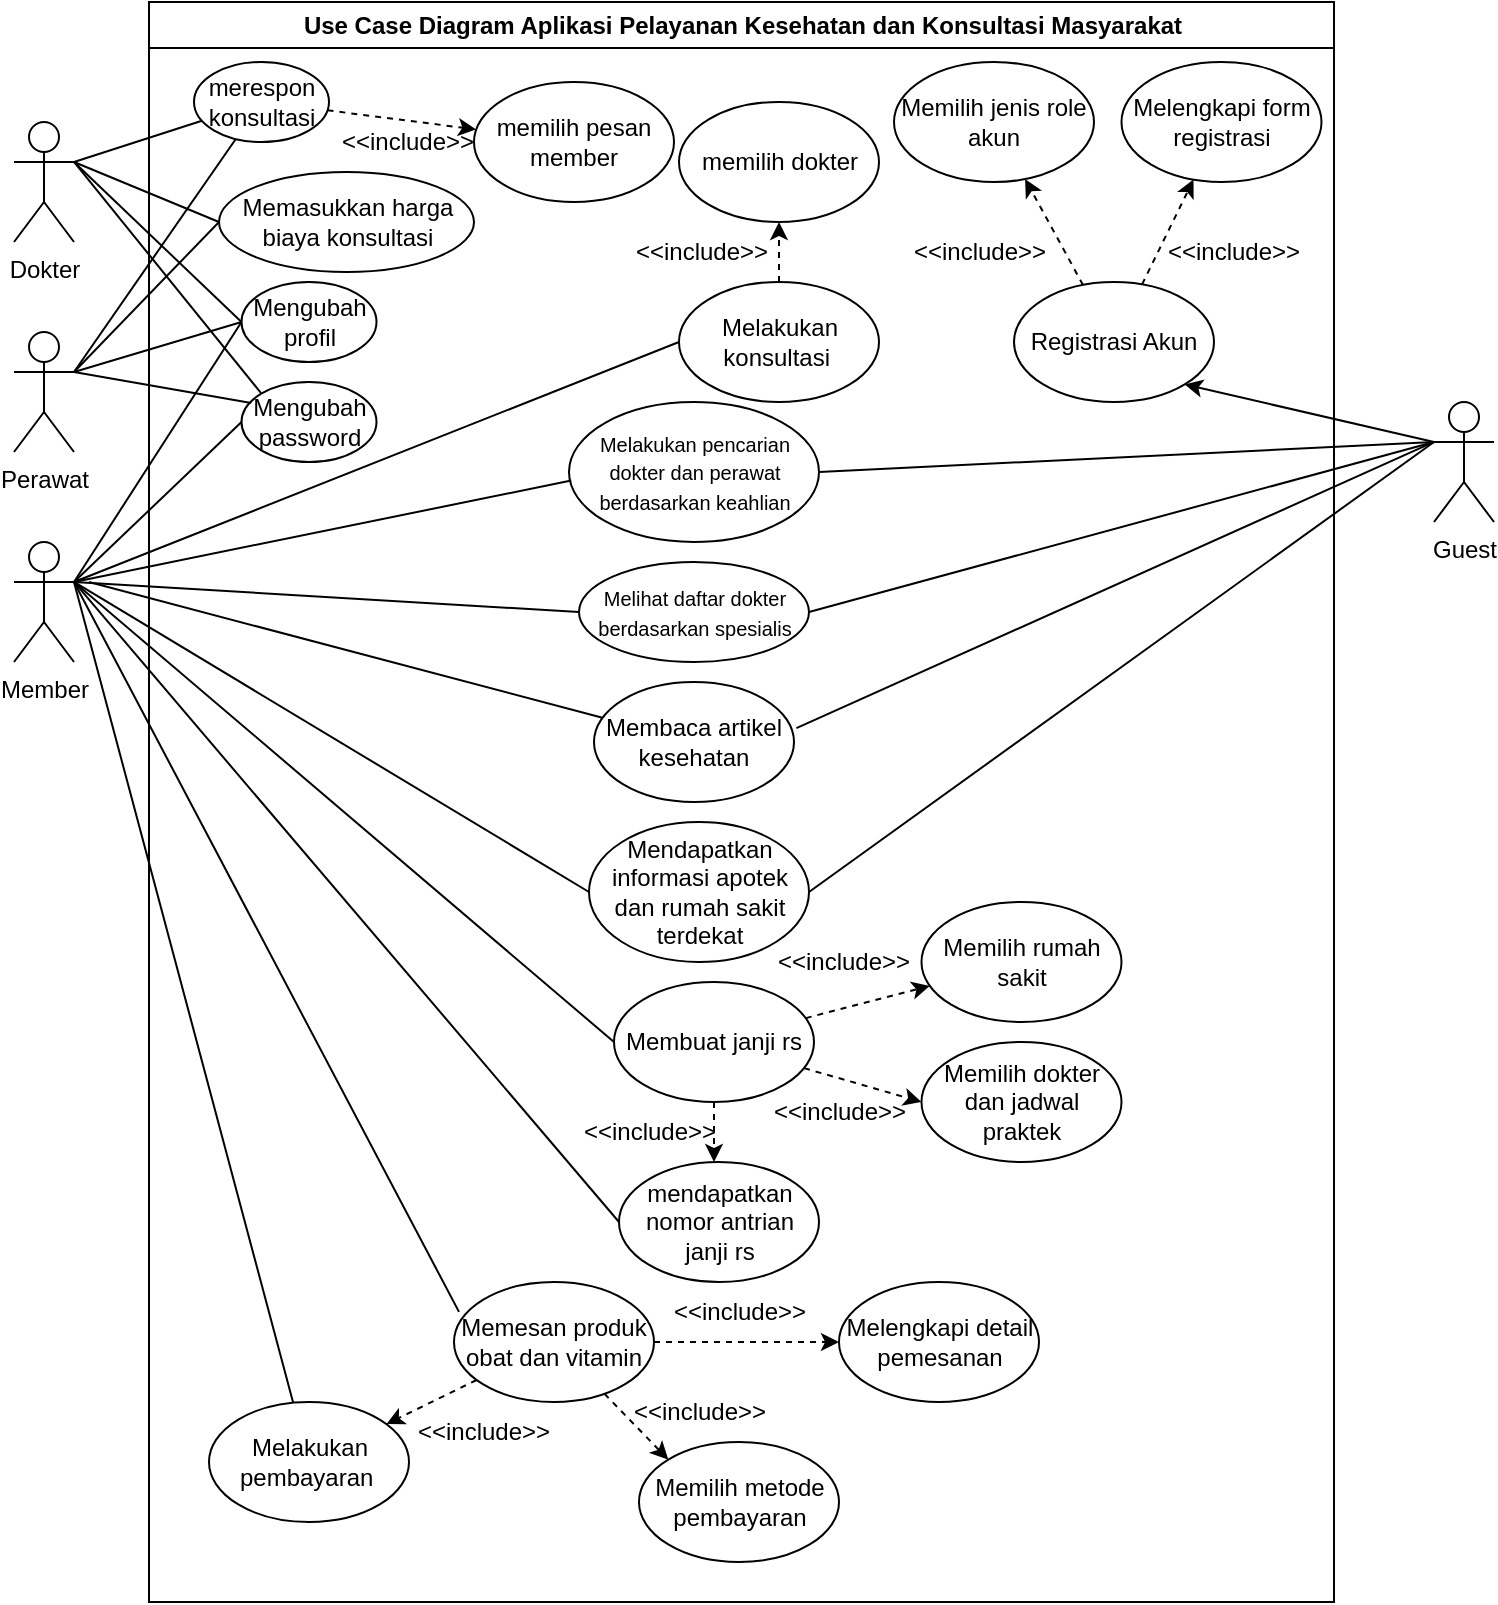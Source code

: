<mxfile version="20.8.16" type="device"><diagram name="Page-1" id="_MsJmbqIlTJtQ0q3fi2_"><mxGraphModel dx="1727" dy="-1177" grid="1" gridSize="10" guides="1" tooltips="1" connect="1" arrows="1" fold="1" page="1" pageScale="1" pageWidth="850" pageHeight="1100" math="0" shadow="0"><root><mxCell id="0"/><mxCell id="1" parent="0"/><mxCell id="FYov83O6Qrbh_qYwmv2M-1" value="Use Case Diagram Aplikasi Pelayanan Kesehatan dan Konsultasi Masyarakat" style="swimlane;whiteSpace=wrap;html=1;" parent="1" vertex="1"><mxGeometry x="197.5" y="2260" width="592.5" height="800" as="geometry"/></mxCell><mxCell id="FYov83O6Qrbh_qYwmv2M-2" style="rounded=0;orthogonalLoop=1;jettySize=auto;html=1;dashed=1;" parent="FYov83O6Qrbh_qYwmv2M-1" source="FYov83O6Qrbh_qYwmv2M-4" target="FYov83O6Qrbh_qYwmv2M-5" edge="1"><mxGeometry relative="1" as="geometry"/></mxCell><mxCell id="FYov83O6Qrbh_qYwmv2M-3" style="rounded=0;orthogonalLoop=1;jettySize=auto;html=1;dashed=1;" parent="FYov83O6Qrbh_qYwmv2M-1" source="FYov83O6Qrbh_qYwmv2M-4" target="FYov83O6Qrbh_qYwmv2M-6" edge="1"><mxGeometry relative="1" as="geometry"/></mxCell><mxCell id="FYov83O6Qrbh_qYwmv2M-4" value="Registrasi Akun" style="ellipse;whiteSpace=wrap;html=1;" parent="FYov83O6Qrbh_qYwmv2M-1" vertex="1"><mxGeometry x="432.5" y="140" width="100" height="60" as="geometry"/></mxCell><mxCell id="FYov83O6Qrbh_qYwmv2M-5" value="Melengkapi form registrasi" style="ellipse;whiteSpace=wrap;html=1;" parent="FYov83O6Qrbh_qYwmv2M-1" vertex="1"><mxGeometry x="486.25" y="30" width="100" height="60" as="geometry"/></mxCell><mxCell id="FYov83O6Qrbh_qYwmv2M-6" value="Memilih jenis role akun" style="ellipse;whiteSpace=wrap;html=1;" parent="FYov83O6Qrbh_qYwmv2M-1" vertex="1"><mxGeometry x="372.5" y="30" width="100" height="60" as="geometry"/></mxCell><mxCell id="FYov83O6Qrbh_qYwmv2M-7" value="&amp;lt;&amp;lt;include&amp;gt;&amp;gt;" style="text;html=1;strokeColor=none;fillColor=none;align=center;verticalAlign=middle;whiteSpace=wrap;rounded=0;" parent="FYov83O6Qrbh_qYwmv2M-1" vertex="1"><mxGeometry x="385" y="110" width="60" height="30" as="geometry"/></mxCell><mxCell id="FYov83O6Qrbh_qYwmv2M-8" value="&amp;lt;&amp;lt;include&amp;gt;&amp;gt;" style="text;html=1;strokeColor=none;fillColor=none;align=center;verticalAlign=middle;whiteSpace=wrap;rounded=0;" parent="FYov83O6Qrbh_qYwmv2M-1" vertex="1"><mxGeometry x="512.5" y="110" width="60" height="30" as="geometry"/></mxCell><mxCell id="FYov83O6Qrbh_qYwmv2M-33" value="Memasukkan harga biaya konsultasi" style="ellipse;whiteSpace=wrap;html=1;fillColor=default;strokeColor=default;" parent="FYov83O6Qrbh_qYwmv2M-1" vertex="1"><mxGeometry x="35" y="85" width="127.5" height="50" as="geometry"/></mxCell><mxCell id="FYov83O6Qrbh_qYwmv2M-34" value="Membaca artikel kesehatan" style="ellipse;whiteSpace=wrap;html=1;" parent="FYov83O6Qrbh_qYwmv2M-1" vertex="1"><mxGeometry x="222.5" y="340" width="100" height="60" as="geometry"/></mxCell><mxCell id="FYov83O6Qrbh_qYwmv2M-35" value="Mendapatkan informasi apotek dan rumah sakit terdekat" style="ellipse;whiteSpace=wrap;html=1;" parent="FYov83O6Qrbh_qYwmv2M-1" vertex="1"><mxGeometry x="220" y="410" width="110" height="70" as="geometry"/></mxCell><mxCell id="FYov83O6Qrbh_qYwmv2M-36" style="rounded=0;orthogonalLoop=1;jettySize=auto;html=1;dashed=1;" parent="FYov83O6Qrbh_qYwmv2M-1" source="FYov83O6Qrbh_qYwmv2M-39" target="FYov83O6Qrbh_qYwmv2M-40" edge="1"><mxGeometry relative="1" as="geometry"/></mxCell><mxCell id="FYov83O6Qrbh_qYwmv2M-37" style="rounded=0;orthogonalLoop=1;jettySize=auto;html=1;entryX=0;entryY=0.5;entryDx=0;entryDy=0;dashed=1;" parent="FYov83O6Qrbh_qYwmv2M-1" source="FYov83O6Qrbh_qYwmv2M-39" target="FYov83O6Qrbh_qYwmv2M-41" edge="1"><mxGeometry relative="1" as="geometry"/></mxCell><mxCell id="FYov83O6Qrbh_qYwmv2M-38" style="edgeStyle=orthogonalEdgeStyle;rounded=0;orthogonalLoop=1;jettySize=auto;html=1;entryX=0.5;entryY=0;entryDx=0;entryDy=0;dashed=1;" parent="FYov83O6Qrbh_qYwmv2M-1" source="FYov83O6Qrbh_qYwmv2M-39" edge="1"><mxGeometry relative="1" as="geometry"><mxPoint x="282.5" y="580" as="targetPoint"/></mxGeometry></mxCell><mxCell id="FYov83O6Qrbh_qYwmv2M-39" value="Membuat janji rs" style="ellipse;whiteSpace=wrap;html=1;" parent="FYov83O6Qrbh_qYwmv2M-1" vertex="1"><mxGeometry x="232.5" y="490" width="100" height="60" as="geometry"/></mxCell><mxCell id="FYov83O6Qrbh_qYwmv2M-40" value="Memilih rumah sakit" style="ellipse;whiteSpace=wrap;html=1;" parent="FYov83O6Qrbh_qYwmv2M-1" vertex="1"><mxGeometry x="386.25" y="450" width="100" height="60" as="geometry"/></mxCell><mxCell id="FYov83O6Qrbh_qYwmv2M-41" value="Memilih dokter dan jadwal praktek" style="ellipse;whiteSpace=wrap;html=1;" parent="FYov83O6Qrbh_qYwmv2M-1" vertex="1"><mxGeometry x="386.25" y="520" width="100" height="60" as="geometry"/></mxCell><mxCell id="FYov83O6Qrbh_qYwmv2M-42" value="&amp;lt;&amp;lt;include&amp;gt;&amp;gt;" style="text;html=1;strokeColor=none;fillColor=none;align=center;verticalAlign=middle;whiteSpace=wrap;rounded=0;" parent="FYov83O6Qrbh_qYwmv2M-1" vertex="1"><mxGeometry x="317.5" y="465" width="60" height="30" as="geometry"/></mxCell><mxCell id="FYov83O6Qrbh_qYwmv2M-43" value="&amp;lt;&amp;lt;include&amp;gt;&amp;gt;" style="text;html=1;strokeColor=none;fillColor=none;align=center;verticalAlign=middle;whiteSpace=wrap;rounded=0;" parent="FYov83O6Qrbh_qYwmv2M-1" vertex="1"><mxGeometry x="315" y="540" width="60" height="30" as="geometry"/></mxCell><mxCell id="FYov83O6Qrbh_qYwmv2M-44" value="mendapatkan nomor antrian janji rs" style="ellipse;whiteSpace=wrap;html=1;" parent="FYov83O6Qrbh_qYwmv2M-1" vertex="1"><mxGeometry x="235" y="580" width="100" height="60" as="geometry"/></mxCell><mxCell id="FYov83O6Qrbh_qYwmv2M-45" value="&amp;lt;&amp;lt;include&amp;gt;&amp;gt;" style="text;html=1;strokeColor=none;fillColor=none;align=center;verticalAlign=middle;whiteSpace=wrap;rounded=0;" parent="FYov83O6Qrbh_qYwmv2M-1" vertex="1"><mxGeometry x="220" y="550" width="60" height="30" as="geometry"/></mxCell><mxCell id="FYov83O6Qrbh_qYwmv2M-46" value="" style="edgeStyle=orthogonalEdgeStyle;rounded=0;orthogonalLoop=1;jettySize=auto;html=1;dashed=1;" parent="FYov83O6Qrbh_qYwmv2M-1" source="FYov83O6Qrbh_qYwmv2M-49" target="FYov83O6Qrbh_qYwmv2M-50" edge="1"><mxGeometry relative="1" as="geometry"/></mxCell><mxCell id="FYov83O6Qrbh_qYwmv2M-47" style="rounded=0;orthogonalLoop=1;jettySize=auto;html=1;entryX=0;entryY=0;entryDx=0;entryDy=0;dashed=1;" parent="FYov83O6Qrbh_qYwmv2M-1" source="FYov83O6Qrbh_qYwmv2M-49" target="FYov83O6Qrbh_qYwmv2M-51" edge="1"><mxGeometry relative="1" as="geometry"/></mxCell><mxCell id="FYov83O6Qrbh_qYwmv2M-48" style="rounded=0;orthogonalLoop=1;jettySize=auto;html=1;dashed=1;" parent="FYov83O6Qrbh_qYwmv2M-1" source="FYov83O6Qrbh_qYwmv2M-49" target="FYov83O6Qrbh_qYwmv2M-54" edge="1"><mxGeometry relative="1" as="geometry"/></mxCell><mxCell id="FYov83O6Qrbh_qYwmv2M-49" value="Memesan produk obat dan vitamin" style="ellipse;whiteSpace=wrap;html=1;fillColor=default;strokeColor=default;" parent="FYov83O6Qrbh_qYwmv2M-1" vertex="1"><mxGeometry x="152.5" y="640" width="100" height="60" as="geometry"/></mxCell><mxCell id="FYov83O6Qrbh_qYwmv2M-50" value="Melengkapi detail pemesanan" style="ellipse;whiteSpace=wrap;html=1;" parent="FYov83O6Qrbh_qYwmv2M-1" vertex="1"><mxGeometry x="345" y="640" width="100" height="60" as="geometry"/></mxCell><mxCell id="FYov83O6Qrbh_qYwmv2M-51" value="Memilih metode pembayaran" style="ellipse;whiteSpace=wrap;html=1;" parent="FYov83O6Qrbh_qYwmv2M-1" vertex="1"><mxGeometry x="245" y="720" width="100" height="60" as="geometry"/></mxCell><mxCell id="FYov83O6Qrbh_qYwmv2M-52" value="&amp;lt;&amp;lt;include&amp;gt;&amp;gt;" style="text;html=1;strokeColor=none;fillColor=none;align=center;verticalAlign=middle;whiteSpace=wrap;rounded=0;" parent="FYov83O6Qrbh_qYwmv2M-1" vertex="1"><mxGeometry x="137.5" y="700" width="60" height="30" as="geometry"/></mxCell><mxCell id="FYov83O6Qrbh_qYwmv2M-53" value="&amp;lt;&amp;lt;include&amp;gt;&amp;gt;" style="text;html=1;strokeColor=none;fillColor=none;align=center;verticalAlign=middle;whiteSpace=wrap;rounded=0;" parent="FYov83O6Qrbh_qYwmv2M-1" vertex="1"><mxGeometry x="245" y="690" width="60" height="30" as="geometry"/></mxCell><mxCell id="FYov83O6Qrbh_qYwmv2M-54" value="Melakukan pembayaran&amp;nbsp;" style="ellipse;whiteSpace=wrap;html=1;" parent="FYov83O6Qrbh_qYwmv2M-1" vertex="1"><mxGeometry x="30" y="700" width="100" height="60" as="geometry"/></mxCell><mxCell id="FYov83O6Qrbh_qYwmv2M-77" value="&amp;lt;&amp;lt;include&amp;gt;&amp;gt;" style="text;html=1;strokeColor=none;fillColor=none;align=center;verticalAlign=middle;whiteSpace=wrap;rounded=0;" parent="FYov83O6Qrbh_qYwmv2M-1" vertex="1"><mxGeometry x="265" y="640" width="60" height="30" as="geometry"/></mxCell><mxCell id="FYov83O6Qrbh_qYwmv2M-86" value="&lt;font style=&quot;font-size: 10px;&quot;&gt;Melakukan pencarian dokter dan perawat berdasarkan keahlian&lt;/font&gt;" style="ellipse;whiteSpace=wrap;html=1;" parent="FYov83O6Qrbh_qYwmv2M-1" vertex="1"><mxGeometry x="210" y="200" width="125" height="70" as="geometry"/></mxCell><mxCell id="FYov83O6Qrbh_qYwmv2M-87" value="&lt;span style=&quot;font-size: 10px;&quot;&gt;Melihat daftar dokter berdasarkan spesialis&lt;/span&gt;" style="ellipse;whiteSpace=wrap;html=1;" parent="FYov83O6Qrbh_qYwmv2M-1" vertex="1"><mxGeometry x="215" y="280" width="115" height="50" as="geometry"/></mxCell><mxCell id="FYov83O6Qrbh_qYwmv2M-199" value="" style="edgeStyle=none;rounded=0;orthogonalLoop=1;jettySize=auto;html=1;startArrow=none;startFill=0;endArrow=classic;endFill=1;dashed=1;" parent="FYov83O6Qrbh_qYwmv2M-1" source="FYov83O6Qrbh_qYwmv2M-192" target="FYov83O6Qrbh_qYwmv2M-197" edge="1"><mxGeometry relative="1" as="geometry"/></mxCell><mxCell id="FYov83O6Qrbh_qYwmv2M-192" value="Melakukan konsultasi&amp;nbsp;" style="ellipse;whiteSpace=wrap;html=1;" parent="FYov83O6Qrbh_qYwmv2M-1" vertex="1"><mxGeometry x="265" y="140" width="100" height="60" as="geometry"/></mxCell><mxCell id="FYov83O6Qrbh_qYwmv2M-202" style="edgeStyle=none;rounded=0;orthogonalLoop=1;jettySize=auto;html=1;dashed=1;startArrow=none;startFill=0;endArrow=classic;endFill=1;" parent="FYov83O6Qrbh_qYwmv2M-1" source="FYov83O6Qrbh_qYwmv2M-194" target="FYov83O6Qrbh_qYwmv2M-201" edge="1"><mxGeometry relative="1" as="geometry"/></mxCell><mxCell id="FYov83O6Qrbh_qYwmv2M-194" value="merespon konsultasi" style="ellipse;whiteSpace=wrap;html=1;fillColor=default;strokeColor=default;" parent="FYov83O6Qrbh_qYwmv2M-1" vertex="1"><mxGeometry x="22.5" y="30" width="67.5" height="40" as="geometry"/></mxCell><mxCell id="FYov83O6Qrbh_qYwmv2M-197" value="memilih dokter" style="ellipse;whiteSpace=wrap;html=1;" parent="FYov83O6Qrbh_qYwmv2M-1" vertex="1"><mxGeometry x="265" y="50" width="100" height="60" as="geometry"/></mxCell><mxCell id="FYov83O6Qrbh_qYwmv2M-198" style="edgeStyle=none;rounded=0;orthogonalLoop=1;jettySize=auto;html=1;exitX=0.5;exitY=0;exitDx=0;exitDy=0;startArrow=none;startFill=0;endArrow=none;endFill=0;" parent="FYov83O6Qrbh_qYwmv2M-1" source="FYov83O6Qrbh_qYwmv2M-192" target="FYov83O6Qrbh_qYwmv2M-192" edge="1"><mxGeometry relative="1" as="geometry"/></mxCell><mxCell id="FYov83O6Qrbh_qYwmv2M-200" value="&amp;lt;&amp;lt;include&amp;gt;&amp;gt;" style="text;html=1;strokeColor=none;fillColor=none;align=center;verticalAlign=middle;whiteSpace=wrap;rounded=0;" parent="FYov83O6Qrbh_qYwmv2M-1" vertex="1"><mxGeometry x="252.5" y="110" width="47.5" height="30" as="geometry"/></mxCell><mxCell id="FYov83O6Qrbh_qYwmv2M-201" value="memilih pesan member" style="ellipse;whiteSpace=wrap;html=1;" parent="FYov83O6Qrbh_qYwmv2M-1" vertex="1"><mxGeometry x="162.5" y="40" width="100" height="60" as="geometry"/></mxCell><mxCell id="FYov83O6Qrbh_qYwmv2M-203" value="&amp;lt;&amp;lt;include&amp;gt;&amp;gt;" style="text;html=1;strokeColor=none;fillColor=none;align=center;verticalAlign=middle;whiteSpace=wrap;rounded=0;" parent="FYov83O6Qrbh_qYwmv2M-1" vertex="1"><mxGeometry x="105" y="55" width="47.5" height="30" as="geometry"/></mxCell><mxCell id="ZeCUqsGxBGgo8CXw-VUg-1" value="Mengubah profil" style="ellipse;whiteSpace=wrap;html=1;fillColor=default;strokeColor=default;" vertex="1" parent="FYov83O6Qrbh_qYwmv2M-1"><mxGeometry x="46.25" y="140" width="67.5" height="40" as="geometry"/></mxCell><mxCell id="ZeCUqsGxBGgo8CXw-VUg-5" value="Mengubah password" style="ellipse;whiteSpace=wrap;html=1;fillColor=default;strokeColor=default;" vertex="1" parent="FYov83O6Qrbh_qYwmv2M-1"><mxGeometry x="46.25" y="190" width="67.5" height="40" as="geometry"/></mxCell><mxCell id="FYov83O6Qrbh_qYwmv2M-101" style="rounded=0;orthogonalLoop=1;jettySize=auto;html=1;entryX=0;entryY=0.5;entryDx=0;entryDy=0;exitX=1;exitY=0.333;exitDx=0;exitDy=0;exitPerimeter=0;endArrow=none;endFill=0;" parent="1" source="FYov83O6Qrbh_qYwmv2M-102" target="FYov83O6Qrbh_qYwmv2M-33" edge="1"><mxGeometry relative="1" as="geometry"><mxPoint x="157.5" y="2445" as="sourcePoint"/></mxGeometry></mxCell><mxCell id="FYov83O6Qrbh_qYwmv2M-195" style="edgeStyle=none;rounded=0;orthogonalLoop=1;jettySize=auto;html=1;startArrow=none;startFill=0;endArrow=none;endFill=0;exitX=1;exitY=0.333;exitDx=0;exitDy=0;exitPerimeter=0;" parent="1" source="FYov83O6Qrbh_qYwmv2M-102" target="FYov83O6Qrbh_qYwmv2M-194" edge="1"><mxGeometry relative="1" as="geometry"/></mxCell><mxCell id="ZeCUqsGxBGgo8CXw-VUg-2" style="rounded=0;orthogonalLoop=1;jettySize=auto;html=1;entryX=0;entryY=0.5;entryDx=0;entryDy=0;endArrow=none;endFill=0;" edge="1" parent="1" target="ZeCUqsGxBGgo8CXw-VUg-1"><mxGeometry relative="1" as="geometry"><mxPoint x="160" y="2340" as="sourcePoint"/></mxGeometry></mxCell><mxCell id="ZeCUqsGxBGgo8CXw-VUg-7" style="edgeStyle=none;rounded=0;orthogonalLoop=1;jettySize=auto;html=1;entryX=0;entryY=0;entryDx=0;entryDy=0;endArrow=none;endFill=0;exitX=1;exitY=0.333;exitDx=0;exitDy=0;exitPerimeter=0;" edge="1" parent="1" source="FYov83O6Qrbh_qYwmv2M-102" target="ZeCUqsGxBGgo8CXw-VUg-5"><mxGeometry relative="1" as="geometry"/></mxCell><mxCell id="FYov83O6Qrbh_qYwmv2M-102" value="Dokter" style="shape=umlActor;verticalLabelPosition=bottom;verticalAlign=top;html=1;outlineConnect=0;" parent="1" vertex="1"><mxGeometry x="130" y="2320" width="30" height="60" as="geometry"/></mxCell><mxCell id="FYov83O6Qrbh_qYwmv2M-103" style="rounded=0;orthogonalLoop=1;jettySize=auto;html=1;entryX=0;entryY=0.5;entryDx=0;entryDy=0;exitX=1;exitY=0.333;exitDx=0;exitDy=0;exitPerimeter=0;endArrow=none;endFill=0;" parent="1" source="FYov83O6Qrbh_qYwmv2M-104" target="FYov83O6Qrbh_qYwmv2M-33" edge="1"><mxGeometry relative="1" as="geometry"/></mxCell><mxCell id="FYov83O6Qrbh_qYwmv2M-196" style="edgeStyle=none;rounded=0;orthogonalLoop=1;jettySize=auto;html=1;startArrow=none;startFill=0;endArrow=none;endFill=0;exitX=1;exitY=0.333;exitDx=0;exitDy=0;exitPerimeter=0;" parent="1" source="FYov83O6Qrbh_qYwmv2M-104" target="FYov83O6Qrbh_qYwmv2M-194" edge="1"><mxGeometry relative="1" as="geometry"><mxPoint x="160" y="2450" as="sourcePoint"/></mxGeometry></mxCell><mxCell id="ZeCUqsGxBGgo8CXw-VUg-3" style="edgeStyle=none;rounded=0;orthogonalLoop=1;jettySize=auto;html=1;entryX=0;entryY=0.5;entryDx=0;entryDy=0;endArrow=none;endFill=0;exitX=1;exitY=0.333;exitDx=0;exitDy=0;exitPerimeter=0;" edge="1" parent="1" source="FYov83O6Qrbh_qYwmv2M-104" target="ZeCUqsGxBGgo8CXw-VUg-1"><mxGeometry relative="1" as="geometry"/></mxCell><mxCell id="ZeCUqsGxBGgo8CXw-VUg-6" style="edgeStyle=none;rounded=0;orthogonalLoop=1;jettySize=auto;html=1;entryX=0.072;entryY=0.263;entryDx=0;entryDy=0;endArrow=none;endFill=0;entryPerimeter=0;exitX=1;exitY=0.333;exitDx=0;exitDy=0;exitPerimeter=0;" edge="1" parent="1" source="FYov83O6Qrbh_qYwmv2M-104" target="ZeCUqsGxBGgo8CXw-VUg-5"><mxGeometry relative="1" as="geometry"><mxPoint x="160" y="2450" as="sourcePoint"/><Array as="points"/></mxGeometry></mxCell><mxCell id="FYov83O6Qrbh_qYwmv2M-104" value="Perawat" style="shape=umlActor;verticalLabelPosition=bottom;verticalAlign=top;html=1;outlineConnect=0;" parent="1" vertex="1"><mxGeometry x="130" y="2425" width="30" height="60" as="geometry"/></mxCell><mxCell id="FYov83O6Qrbh_qYwmv2M-105" style="rounded=0;orthogonalLoop=1;jettySize=auto;html=1;endArrow=none;endFill=0;" parent="1" target="FYov83O6Qrbh_qYwmv2M-34" edge="1"><mxGeometry relative="1" as="geometry"><mxPoint x="167.5" y="2550" as="sourcePoint"/></mxGeometry></mxCell><mxCell id="FYov83O6Qrbh_qYwmv2M-106" style="rounded=0;orthogonalLoop=1;jettySize=auto;html=1;entryX=0;entryY=0.5;entryDx=0;entryDy=0;exitX=1;exitY=0.333;exitDx=0;exitDy=0;exitPerimeter=0;endArrow=none;endFill=0;" parent="1" source="FYov83O6Qrbh_qYwmv2M-113" target="FYov83O6Qrbh_qYwmv2M-35" edge="1"><mxGeometry relative="1" as="geometry"/></mxCell><mxCell id="FYov83O6Qrbh_qYwmv2M-107" style="rounded=0;orthogonalLoop=1;jettySize=auto;html=1;entryX=0;entryY=0.5;entryDx=0;entryDy=0;exitX=1;exitY=0.333;exitDx=0;exitDy=0;exitPerimeter=0;endArrow=none;endFill=0;" parent="1" source="FYov83O6Qrbh_qYwmv2M-113" target="FYov83O6Qrbh_qYwmv2M-39" edge="1"><mxGeometry relative="1" as="geometry"/></mxCell><mxCell id="FYov83O6Qrbh_qYwmv2M-108" style="rounded=0;orthogonalLoop=1;jettySize=auto;html=1;entryX=0;entryY=0.5;entryDx=0;entryDy=0;exitX=1;exitY=0.333;exitDx=0;exitDy=0;exitPerimeter=0;endArrow=none;endFill=0;" parent="1" source="FYov83O6Qrbh_qYwmv2M-113" target="FYov83O6Qrbh_qYwmv2M-44" edge="1"><mxGeometry relative="1" as="geometry"/></mxCell><mxCell id="FYov83O6Qrbh_qYwmv2M-109" style="rounded=0;orthogonalLoop=1;jettySize=auto;html=1;entryX=0.025;entryY=0.249;entryDx=0;entryDy=0;entryPerimeter=0;exitX=1;exitY=0.333;exitDx=0;exitDy=0;exitPerimeter=0;endArrow=none;endFill=0;" parent="1" source="FYov83O6Qrbh_qYwmv2M-113" target="FYov83O6Qrbh_qYwmv2M-49" edge="1"><mxGeometry relative="1" as="geometry"><mxPoint x="157.5" y="2590" as="sourcePoint"/></mxGeometry></mxCell><mxCell id="FYov83O6Qrbh_qYwmv2M-110" style="rounded=0;orthogonalLoop=1;jettySize=auto;html=1;exitX=1;exitY=0.333;exitDx=0;exitDy=0;exitPerimeter=0;endArrow=none;endFill=0;" parent="1" source="FYov83O6Qrbh_qYwmv2M-113" target="FYov83O6Qrbh_qYwmv2M-54" edge="1"><mxGeometry relative="1" as="geometry"/></mxCell><mxCell id="FYov83O6Qrbh_qYwmv2M-111" style="rounded=0;orthogonalLoop=1;jettySize=auto;html=1;entryX=0.009;entryY=0.561;entryDx=0;entryDy=0;entryPerimeter=0;exitX=1;exitY=0.333;exitDx=0;exitDy=0;exitPerimeter=0;endArrow=none;endFill=0;" parent="1" source="FYov83O6Qrbh_qYwmv2M-113" target="FYov83O6Qrbh_qYwmv2M-86" edge="1"><mxGeometry relative="1" as="geometry"><mxPoint x="430" y="2660" as="targetPoint"/></mxGeometry></mxCell><mxCell id="FYov83O6Qrbh_qYwmv2M-112" style="rounded=0;orthogonalLoop=1;jettySize=auto;html=1;entryX=0;entryY=0.5;entryDx=0;entryDy=0;exitX=1;exitY=0.333;exitDx=0;exitDy=0;exitPerimeter=0;endArrow=none;endFill=0;" parent="1" source="FYov83O6Qrbh_qYwmv2M-113" target="FYov83O6Qrbh_qYwmv2M-87" edge="1"><mxGeometry relative="1" as="geometry"/></mxCell><mxCell id="FYov83O6Qrbh_qYwmv2M-193" style="rounded=0;orthogonalLoop=1;jettySize=auto;html=1;entryX=0;entryY=0.5;entryDx=0;entryDy=0;startArrow=none;startFill=0;endArrow=none;endFill=0;" parent="1" target="FYov83O6Qrbh_qYwmv2M-192" edge="1"><mxGeometry relative="1" as="geometry"><mxPoint x="160" y="2550" as="sourcePoint"/></mxGeometry></mxCell><mxCell id="ZeCUqsGxBGgo8CXw-VUg-4" style="edgeStyle=none;rounded=0;orthogonalLoop=1;jettySize=auto;html=1;entryX=0;entryY=0.5;entryDx=0;entryDy=0;endArrow=none;endFill=0;exitX=1;exitY=0.333;exitDx=0;exitDy=0;exitPerimeter=0;" edge="1" parent="1" source="FYov83O6Qrbh_qYwmv2M-113" target="ZeCUqsGxBGgo8CXw-VUg-1"><mxGeometry relative="1" as="geometry"/></mxCell><mxCell id="ZeCUqsGxBGgo8CXw-VUg-8" style="edgeStyle=none;rounded=0;orthogonalLoop=1;jettySize=auto;html=1;entryX=0;entryY=0.5;entryDx=0;entryDy=0;endArrow=none;endFill=0;" edge="1" parent="1" target="ZeCUqsGxBGgo8CXw-VUg-5"><mxGeometry relative="1" as="geometry"><mxPoint x="160" y="2550" as="sourcePoint"/></mxGeometry></mxCell><mxCell id="FYov83O6Qrbh_qYwmv2M-113" value="Member" style="shape=umlActor;verticalLabelPosition=bottom;verticalAlign=top;html=1;outlineConnect=0;" parent="1" vertex="1"><mxGeometry x="130" y="2530" width="30" height="60" as="geometry"/></mxCell><mxCell id="FYov83O6Qrbh_qYwmv2M-114" style="rounded=0;orthogonalLoop=1;jettySize=auto;html=1;entryX=1.012;entryY=0.385;entryDx=0;entryDy=0;entryPerimeter=0;exitX=0;exitY=0.333;exitDx=0;exitDy=0;exitPerimeter=0;endArrow=none;endFill=0;" parent="1" source="FYov83O6Qrbh_qYwmv2M-119" target="FYov83O6Qrbh_qYwmv2M-34" edge="1"><mxGeometry relative="1" as="geometry"><mxPoint x="870" y="2880" as="sourcePoint"/><mxPoint x="460" y="2880" as="targetPoint"/><Array as="points"/></mxGeometry></mxCell><mxCell id="FYov83O6Qrbh_qYwmv2M-115" style="rounded=0;orthogonalLoop=1;jettySize=auto;html=1;entryX=1;entryY=0.5;entryDx=0;entryDy=0;exitX=0;exitY=0.333;exitDx=0;exitDy=0;exitPerimeter=0;endArrow=none;endFill=0;" parent="1" source="FYov83O6Qrbh_qYwmv2M-119" target="FYov83O6Qrbh_qYwmv2M-35" edge="1"><mxGeometry relative="1" as="geometry"/></mxCell><mxCell id="FYov83O6Qrbh_qYwmv2M-116" style="rounded=0;orthogonalLoop=1;jettySize=auto;html=1;entryX=1;entryY=0.5;entryDx=0;entryDy=0;endArrow=none;endFill=0;" parent="1" target="FYov83O6Qrbh_qYwmv2M-86" edge="1"><mxGeometry relative="1" as="geometry"><mxPoint x="840" y="2480" as="sourcePoint"/></mxGeometry></mxCell><mxCell id="FYov83O6Qrbh_qYwmv2M-117" style="rounded=0;orthogonalLoop=1;jettySize=auto;html=1;entryX=1;entryY=0.5;entryDx=0;entryDy=0;endArrow=none;endFill=0;" parent="1" target="FYov83O6Qrbh_qYwmv2M-87" edge="1"><mxGeometry relative="1" as="geometry"><mxPoint x="840" y="2480" as="sourcePoint"/></mxGeometry></mxCell><mxCell id="FYov83O6Qrbh_qYwmv2M-118" style="edgeStyle=none;rounded=0;orthogonalLoop=1;jettySize=auto;html=1;entryX=1;entryY=1;entryDx=0;entryDy=0;" parent="1" target="FYov83O6Qrbh_qYwmv2M-4" edge="1"><mxGeometry relative="1" as="geometry"><mxPoint x="840" y="2480" as="sourcePoint"/></mxGeometry></mxCell><mxCell id="FYov83O6Qrbh_qYwmv2M-119" value="Guest" style="shape=umlActor;verticalLabelPosition=bottom;verticalAlign=top;html=1;outlineConnect=0;" parent="1" vertex="1"><mxGeometry x="840" y="2460" width="30" height="60" as="geometry"/></mxCell></root></mxGraphModel></diagram></mxfile>